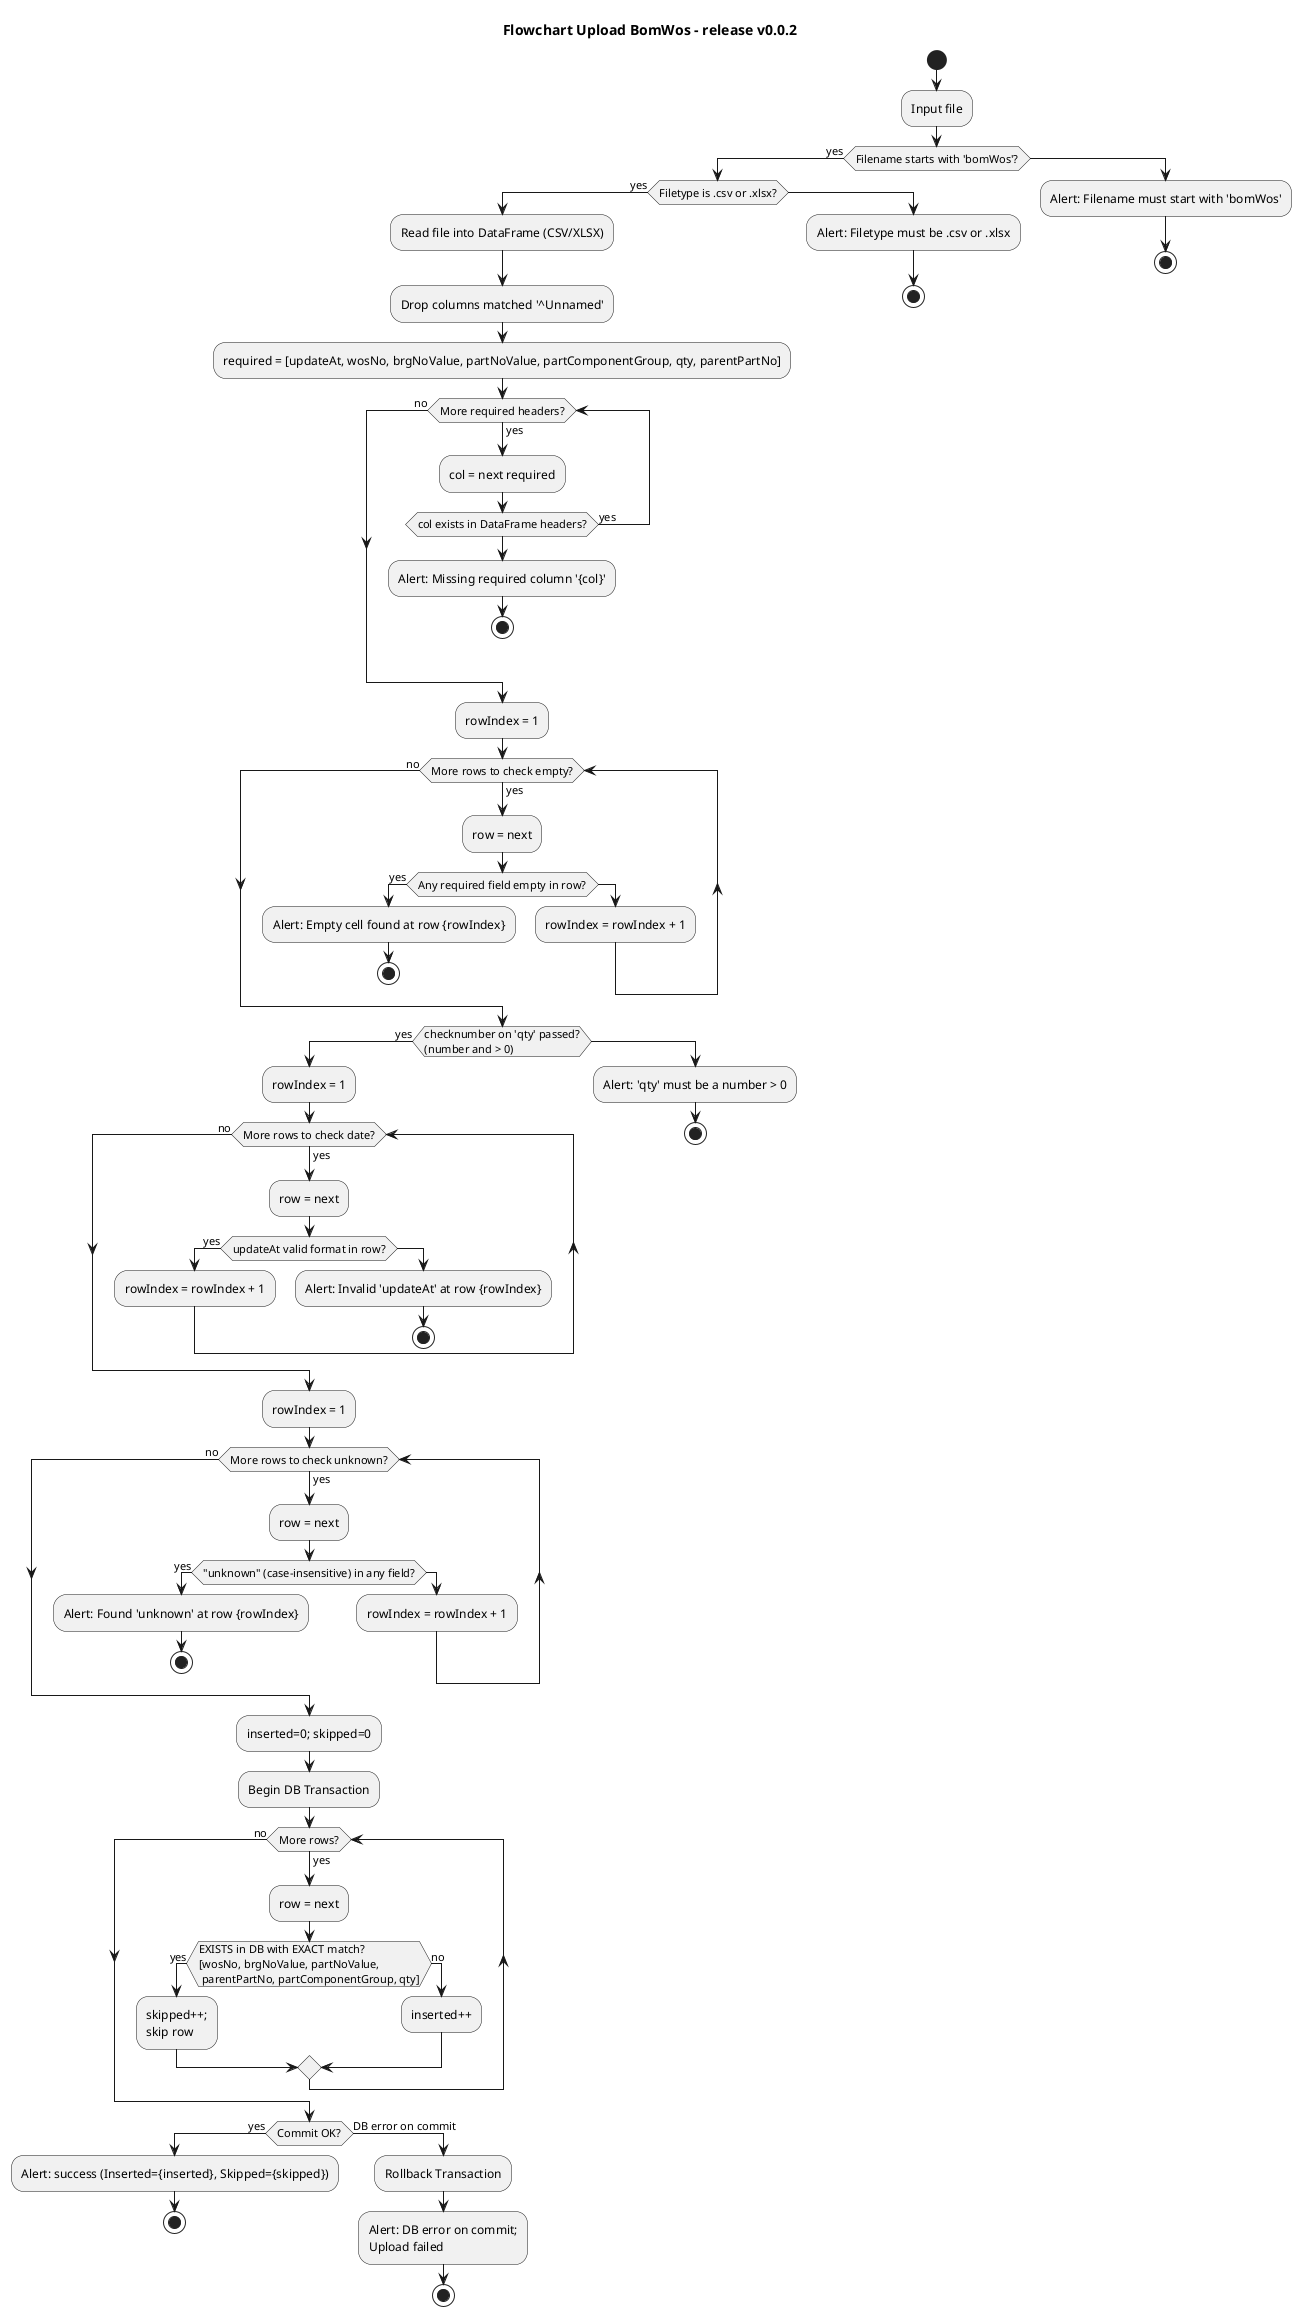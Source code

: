 @startuml
title Flowchart Upload BomWos - release v0.0.2

start
:Input file;

if (Filename starts with 'bomWos'?) then (yes)
  if (Filetype is .csv or .xlsx?) then (yes)
    :Read file into DataFrame (CSV/XLSX);
    :Drop columns matched '^Unnamed';

    ' -------- Header check (loop) --------
    :required = [updateAt, wosNo, brgNoValue, partNoValue, partComponentGroup, qty, parentPartNo];
    while (More required headers?) is (yes)
      :col = next required;
      if (col exists in DataFrame headers?) then (yes)
        ' ok -> continue
      else
        :Alert: Missing required column '{col}';
        stop
      endif
    endwhile (no)
    ' ------------------------------------

    ' ---------------- Empty check (loop) ----------------
    :rowIndex = 1;
    while (More rows to check empty?) is (yes)
      :row = next;
      if (Any required field empty in row?) then (yes)
        :Alert: Empty cell found at row {rowIndex};
        stop
      else
        :rowIndex = rowIndex + 1;
      endif
    endwhile (no)
    ' ---------------------------------------------------

    if (checknumber on 'qty' passed?
(number and > 0)) then (yes)

      ' --------------- Date check (loop) ----------------
      :rowIndex = 1;
      while (More rows to check date?) is (yes)
        :row = next;
        if (updateAt valid format in row?) then (yes)
          :rowIndex = rowIndex + 1;
        else
          :Alert: Invalid 'updateAt' at row {rowIndex};
          stop
        endif
      endwhile (no)
      ' --------------------------------------------------

      ' ------------ Unknown check (loop) ----------------
      :rowIndex = 1;
      while (More rows to check unknown?) is (yes)
        :row = next;
        if ("unknown" (case-insensitive) in any field?) then (yes)
          :Alert: Found 'unknown' at row {rowIndex};
          stop
        else
          :rowIndex = rowIndex + 1;
        endif
      endwhile (no)
      ' --------------------------------------------------

      :inserted=0; skipped=0;
      :Begin DB Transaction;

      while (More rows?) is (yes)
        :row = next;

        if (EXISTS in DB with EXACT match?
[wosNo, brgNoValue, partNoValue,
 parentPartNo, partComponentGroup, qty]) then (yes)
          :skipped++;\nskip row;
        else (no)
          :inserted++;
        endif
      endwhile (no)

      if (Commit OK?) then (yes)
        :Alert: success (Inserted={inserted}, Skipped={skipped});
        stop
      else (DB error on commit)
        :Rollback Transaction;
        :Alert: DB error on commit;\nUpload failed;
        stop
      endif

    else
      :Alert: 'qty' must be a number > 0;
      stop
    endif

  else
    :Alert: Filetype must be .csv or .xlsx;
    stop
  endif
else
  :Alert: Filename must start with 'bomWos';
  stop
endif
@enduml
